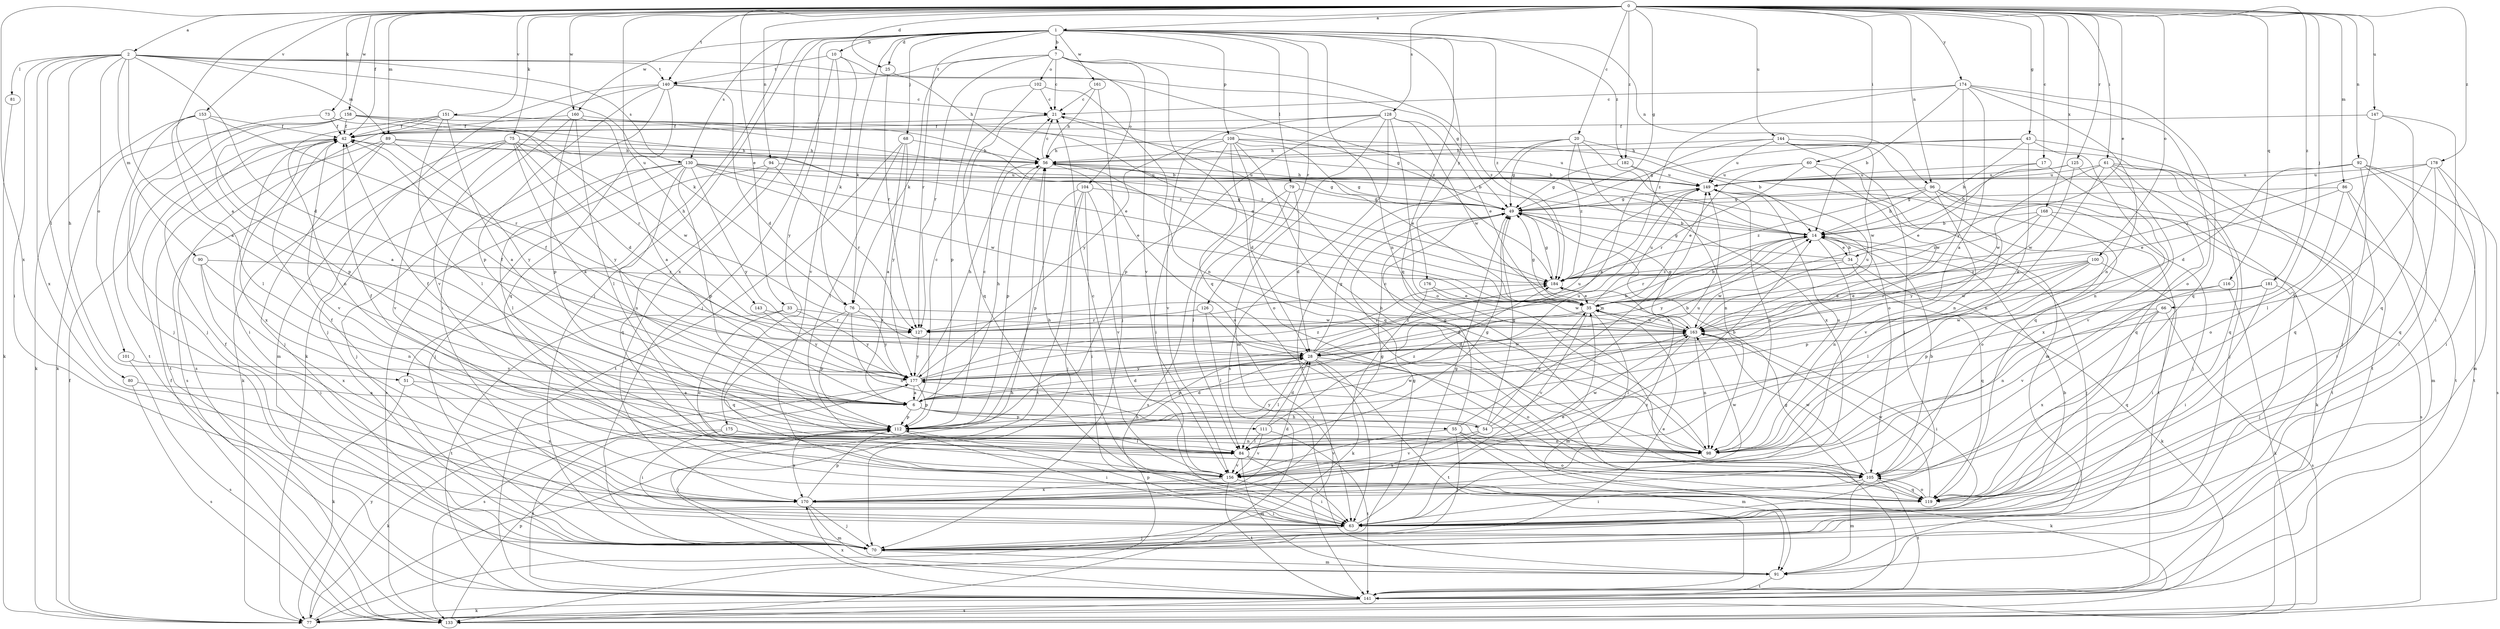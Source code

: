 digraph  {
0;
1;
2;
6;
7;
10;
14;
17;
20;
21;
25;
28;
33;
34;
35;
42;
43;
49;
51;
54;
55;
56;
60;
61;
63;
66;
68;
70;
73;
75;
76;
77;
79;
80;
81;
84;
86;
89;
90;
91;
92;
94;
96;
98;
100;
101;
102;
104;
105;
108;
111;
112;
116;
119;
125;
126;
127;
128;
130;
133;
140;
141;
143;
144;
147;
149;
151;
153;
156;
158;
160;
161;
163;
168;
170;
174;
175;
176;
177;
178;
181;
182;
184;
0 -> 1  [label=a];
0 -> 2  [label=a];
0 -> 6  [label=a];
0 -> 17  [label=c];
0 -> 20  [label=c];
0 -> 25  [label=d];
0 -> 33  [label=e];
0 -> 34  [label=e];
0 -> 42  [label=f];
0 -> 43  [label=g];
0 -> 49  [label=g];
0 -> 60  [label=i];
0 -> 61  [label=i];
0 -> 66  [label=j];
0 -> 73  [label=k];
0 -> 75  [label=k];
0 -> 86  [label=m];
0 -> 89  [label=m];
0 -> 92  [label=n];
0 -> 94  [label=n];
0 -> 96  [label=n];
0 -> 100  [label=o];
0 -> 116  [label=q];
0 -> 125  [label=r];
0 -> 128  [label=s];
0 -> 140  [label=t];
0 -> 143  [label=u];
0 -> 144  [label=u];
0 -> 147  [label=u];
0 -> 151  [label=v];
0 -> 153  [label=v];
0 -> 158  [label=w];
0 -> 160  [label=w];
0 -> 168  [label=x];
0 -> 170  [label=x];
0 -> 174  [label=y];
0 -> 178  [label=z];
0 -> 181  [label=z];
0 -> 182  [label=z];
1 -> 7  [label=b];
1 -> 10  [label=b];
1 -> 25  [label=d];
1 -> 51  [label=h];
1 -> 68  [label=j];
1 -> 70  [label=j];
1 -> 76  [label=k];
1 -> 79  [label=l];
1 -> 96  [label=n];
1 -> 98  [label=n];
1 -> 108  [label=p];
1 -> 119  [label=q];
1 -> 126  [label=r];
1 -> 127  [label=r];
1 -> 130  [label=s];
1 -> 160  [label=w];
1 -> 161  [label=w];
1 -> 170  [label=x];
1 -> 175  [label=y];
1 -> 176  [label=y];
1 -> 182  [label=z];
1 -> 184  [label=z];
2 -> 6  [label=a];
2 -> 28  [label=d];
2 -> 49  [label=g];
2 -> 51  [label=h];
2 -> 63  [label=i];
2 -> 76  [label=k];
2 -> 80  [label=l];
2 -> 81  [label=l];
2 -> 89  [label=m];
2 -> 90  [label=m];
2 -> 101  [label=o];
2 -> 130  [label=s];
2 -> 140  [label=t];
2 -> 170  [label=x];
6 -> 21  [label=c];
6 -> 28  [label=d];
6 -> 54  [label=h];
6 -> 55  [label=h];
6 -> 56  [label=h];
6 -> 111  [label=p];
6 -> 112  [label=p];
6 -> 149  [label=u];
7 -> 21  [label=c];
7 -> 76  [label=k];
7 -> 102  [label=o];
7 -> 104  [label=o];
7 -> 119  [label=q];
7 -> 127  [label=r];
7 -> 140  [label=t];
7 -> 156  [label=v];
7 -> 184  [label=z];
10 -> 70  [label=j];
10 -> 76  [label=k];
10 -> 140  [label=t];
10 -> 156  [label=v];
10 -> 184  [label=z];
14 -> 34  [label=e];
14 -> 70  [label=j];
14 -> 98  [label=n];
14 -> 127  [label=r];
14 -> 177  [label=y];
17 -> 35  [label=e];
17 -> 149  [label=u];
17 -> 156  [label=v];
20 -> 49  [label=g];
20 -> 56  [label=h];
20 -> 91  [label=m];
20 -> 105  [label=o];
20 -> 141  [label=t];
20 -> 170  [label=x];
20 -> 184  [label=z];
21 -> 42  [label=f];
21 -> 49  [label=g];
25 -> 56  [label=h];
25 -> 127  [label=r];
28 -> 14  [label=b];
28 -> 42  [label=f];
28 -> 49  [label=g];
28 -> 63  [label=i];
28 -> 84  [label=l];
28 -> 105  [label=o];
28 -> 112  [label=p];
28 -> 141  [label=t];
28 -> 163  [label=w];
28 -> 177  [label=y];
28 -> 184  [label=z];
33 -> 105  [label=o];
33 -> 127  [label=r];
33 -> 141  [label=t];
33 -> 177  [label=y];
34 -> 14  [label=b];
34 -> 49  [label=g];
34 -> 77  [label=k];
34 -> 119  [label=q];
34 -> 163  [label=w];
34 -> 184  [label=z];
35 -> 14  [label=b];
35 -> 28  [label=d];
35 -> 49  [label=g];
35 -> 91  [label=m];
35 -> 127  [label=r];
35 -> 149  [label=u];
35 -> 156  [label=v];
35 -> 163  [label=w];
35 -> 35  [label=n];
42 -> 56  [label=h];
42 -> 63  [label=i];
42 -> 156  [label=v];
42 -> 170  [label=x];
43 -> 6  [label=a];
43 -> 14  [label=b];
43 -> 49  [label=g];
43 -> 56  [label=h];
43 -> 70  [label=j];
43 -> 98  [label=n];
49 -> 14  [label=b];
51 -> 6  [label=a];
51 -> 77  [label=k];
51 -> 170  [label=x];
54 -> 14  [label=b];
54 -> 35  [label=e];
54 -> 49  [label=g];
54 -> 149  [label=u];
54 -> 156  [label=v];
54 -> 170  [label=x];
54 -> 177  [label=y];
55 -> 49  [label=g];
55 -> 70  [label=j];
55 -> 77  [label=k];
55 -> 91  [label=m];
55 -> 98  [label=n];
55 -> 149  [label=u];
55 -> 156  [label=v];
56 -> 21  [label=c];
56 -> 49  [label=g];
56 -> 105  [label=o];
56 -> 112  [label=p];
56 -> 149  [label=u];
60 -> 35  [label=e];
60 -> 98  [label=n];
60 -> 127  [label=r];
60 -> 149  [label=u];
60 -> 163  [label=w];
61 -> 70  [label=j];
61 -> 98  [label=n];
61 -> 119  [label=q];
61 -> 141  [label=t];
61 -> 149  [label=u];
61 -> 163  [label=w];
61 -> 170  [label=x];
63 -> 35  [label=e];
63 -> 49  [label=g];
63 -> 70  [label=j];
63 -> 112  [label=p];
63 -> 184  [label=z];
66 -> 98  [label=n];
66 -> 119  [label=q];
66 -> 133  [label=s];
66 -> 163  [label=w];
66 -> 170  [label=x];
68 -> 6  [label=a];
68 -> 56  [label=h];
68 -> 84  [label=l];
68 -> 141  [label=t];
68 -> 177  [label=y];
70 -> 14  [label=b];
70 -> 35  [label=e];
70 -> 42  [label=f];
70 -> 49  [label=g];
70 -> 91  [label=m];
73 -> 14  [label=b];
73 -> 42  [label=f];
73 -> 70  [label=j];
75 -> 6  [label=a];
75 -> 28  [label=d];
75 -> 56  [label=h];
75 -> 77  [label=k];
75 -> 91  [label=m];
75 -> 156  [label=v];
75 -> 163  [label=w];
75 -> 177  [label=y];
76 -> 98  [label=n];
76 -> 112  [label=p];
76 -> 119  [label=q];
76 -> 163  [label=w];
76 -> 177  [label=y];
77 -> 42  [label=f];
77 -> 56  [label=h];
77 -> 177  [label=y];
79 -> 28  [label=d];
79 -> 49  [label=g];
79 -> 84  [label=l];
79 -> 133  [label=s];
80 -> 6  [label=a];
80 -> 133  [label=s];
81 -> 77  [label=k];
84 -> 42  [label=f];
84 -> 49  [label=g];
84 -> 63  [label=i];
84 -> 91  [label=m];
84 -> 105  [label=o];
84 -> 156  [label=v];
84 -> 163  [label=w];
86 -> 35  [label=e];
86 -> 49  [label=g];
86 -> 63  [label=i];
86 -> 91  [label=m];
86 -> 105  [label=o];
89 -> 14  [label=b];
89 -> 56  [label=h];
89 -> 70  [label=j];
89 -> 133  [label=s];
89 -> 141  [label=t];
89 -> 177  [label=y];
90 -> 63  [label=i];
90 -> 98  [label=n];
90 -> 170  [label=x];
90 -> 184  [label=z];
91 -> 141  [label=t];
92 -> 28  [label=d];
92 -> 63  [label=i];
92 -> 119  [label=q];
92 -> 133  [label=s];
92 -> 141  [label=t];
92 -> 149  [label=u];
94 -> 70  [label=j];
94 -> 119  [label=q];
94 -> 127  [label=r];
94 -> 149  [label=u];
96 -> 14  [label=b];
96 -> 49  [label=g];
96 -> 70  [label=j];
96 -> 77  [label=k];
96 -> 141  [label=t];
96 -> 156  [label=v];
96 -> 184  [label=z];
98 -> 21  [label=c];
98 -> 56  [label=h];
98 -> 149  [label=u];
100 -> 63  [label=i];
100 -> 84  [label=l];
100 -> 112  [label=p];
100 -> 127  [label=r];
100 -> 163  [label=w];
100 -> 184  [label=z];
101 -> 133  [label=s];
101 -> 177  [label=y];
102 -> 21  [label=c];
102 -> 98  [label=n];
102 -> 112  [label=p];
102 -> 119  [label=q];
104 -> 49  [label=g];
104 -> 63  [label=i];
104 -> 70  [label=j];
104 -> 112  [label=p];
104 -> 141  [label=t];
104 -> 156  [label=v];
105 -> 14  [label=b];
105 -> 63  [label=i];
105 -> 91  [label=m];
105 -> 119  [label=q];
105 -> 141  [label=t];
105 -> 163  [label=w];
108 -> 14  [label=b];
108 -> 28  [label=d];
108 -> 35  [label=e];
108 -> 56  [label=h];
108 -> 63  [label=i];
108 -> 105  [label=o];
108 -> 119  [label=q];
108 -> 149  [label=u];
108 -> 156  [label=v];
111 -> 28  [label=d];
111 -> 84  [label=l];
111 -> 141  [label=t];
111 -> 156  [label=v];
111 -> 184  [label=z];
112 -> 21  [label=c];
112 -> 28  [label=d];
112 -> 42  [label=f];
112 -> 63  [label=i];
112 -> 70  [label=j];
112 -> 141  [label=t];
112 -> 163  [label=w];
112 -> 170  [label=x];
116 -> 35  [label=e];
116 -> 77  [label=k];
116 -> 156  [label=v];
119 -> 42  [label=f];
119 -> 105  [label=o];
119 -> 163  [label=w];
125 -> 14  [label=b];
125 -> 119  [label=q];
125 -> 149  [label=u];
125 -> 163  [label=w];
126 -> 63  [label=i];
126 -> 84  [label=l];
126 -> 127  [label=r];
127 -> 177  [label=y];
128 -> 35  [label=e];
128 -> 42  [label=f];
128 -> 91  [label=m];
128 -> 105  [label=o];
128 -> 112  [label=p];
128 -> 133  [label=s];
128 -> 163  [label=w];
128 -> 177  [label=y];
130 -> 35  [label=e];
130 -> 49  [label=g];
130 -> 70  [label=j];
130 -> 84  [label=l];
130 -> 98  [label=n];
130 -> 112  [label=p];
130 -> 133  [label=s];
130 -> 149  [label=u];
130 -> 163  [label=w];
130 -> 177  [label=y];
133 -> 42  [label=f];
133 -> 112  [label=p];
140 -> 21  [label=c];
140 -> 28  [label=d];
140 -> 63  [label=i];
140 -> 77  [label=k];
140 -> 112  [label=p];
140 -> 119  [label=q];
140 -> 156  [label=v];
141 -> 49  [label=g];
141 -> 77  [label=k];
141 -> 133  [label=s];
141 -> 170  [label=x];
143 -> 127  [label=r];
143 -> 177  [label=y];
144 -> 6  [label=a];
144 -> 56  [label=h];
144 -> 63  [label=i];
144 -> 119  [label=q];
144 -> 141  [label=t];
144 -> 149  [label=u];
144 -> 163  [label=w];
147 -> 42  [label=f];
147 -> 63  [label=i];
147 -> 105  [label=o];
147 -> 119  [label=q];
149 -> 49  [label=g];
149 -> 56  [label=h];
149 -> 98  [label=n];
149 -> 141  [label=t];
151 -> 6  [label=a];
151 -> 14  [label=b];
151 -> 42  [label=f];
151 -> 84  [label=l];
151 -> 98  [label=n];
151 -> 133  [label=s];
151 -> 184  [label=z];
153 -> 6  [label=a];
153 -> 42  [label=f];
153 -> 77  [label=k];
153 -> 84  [label=l];
153 -> 127  [label=r];
153 -> 141  [label=t];
156 -> 21  [label=c];
156 -> 56  [label=h];
156 -> 63  [label=i];
156 -> 141  [label=t];
156 -> 163  [label=w];
156 -> 170  [label=x];
158 -> 35  [label=e];
158 -> 42  [label=f];
158 -> 70  [label=j];
158 -> 77  [label=k];
158 -> 112  [label=p];
158 -> 127  [label=r];
158 -> 184  [label=z];
160 -> 6  [label=a];
160 -> 35  [label=e];
160 -> 42  [label=f];
160 -> 70  [label=j];
160 -> 84  [label=l];
160 -> 112  [label=p];
161 -> 21  [label=c];
161 -> 56  [label=h];
161 -> 70  [label=j];
163 -> 28  [label=d];
163 -> 35  [label=e];
163 -> 49  [label=g];
163 -> 63  [label=i];
163 -> 84  [label=l];
163 -> 98  [label=n];
163 -> 149  [label=u];
168 -> 14  [label=b];
168 -> 105  [label=o];
168 -> 133  [label=s];
168 -> 177  [label=y];
168 -> 184  [label=z];
170 -> 28  [label=d];
170 -> 49  [label=g];
170 -> 63  [label=i];
170 -> 70  [label=j];
170 -> 91  [label=m];
170 -> 112  [label=p];
174 -> 6  [label=a];
174 -> 14  [label=b];
174 -> 21  [label=c];
174 -> 98  [label=n];
174 -> 105  [label=o];
174 -> 119  [label=q];
174 -> 177  [label=y];
174 -> 184  [label=z];
175 -> 63  [label=i];
175 -> 77  [label=k];
175 -> 84  [label=l];
175 -> 98  [label=n];
176 -> 35  [label=e];
176 -> 77  [label=k];
176 -> 163  [label=w];
177 -> 6  [label=a];
177 -> 14  [label=b];
177 -> 42  [label=f];
177 -> 56  [label=h];
177 -> 112  [label=p];
177 -> 133  [label=s];
177 -> 149  [label=u];
177 -> 184  [label=z];
178 -> 63  [label=i];
178 -> 84  [label=l];
178 -> 91  [label=m];
178 -> 119  [label=q];
178 -> 149  [label=u];
178 -> 184  [label=z];
181 -> 35  [label=e];
181 -> 63  [label=i];
181 -> 70  [label=j];
181 -> 112  [label=p];
182 -> 49  [label=g];
182 -> 98  [label=n];
182 -> 149  [label=u];
184 -> 35  [label=e];
184 -> 49  [label=g];
}
